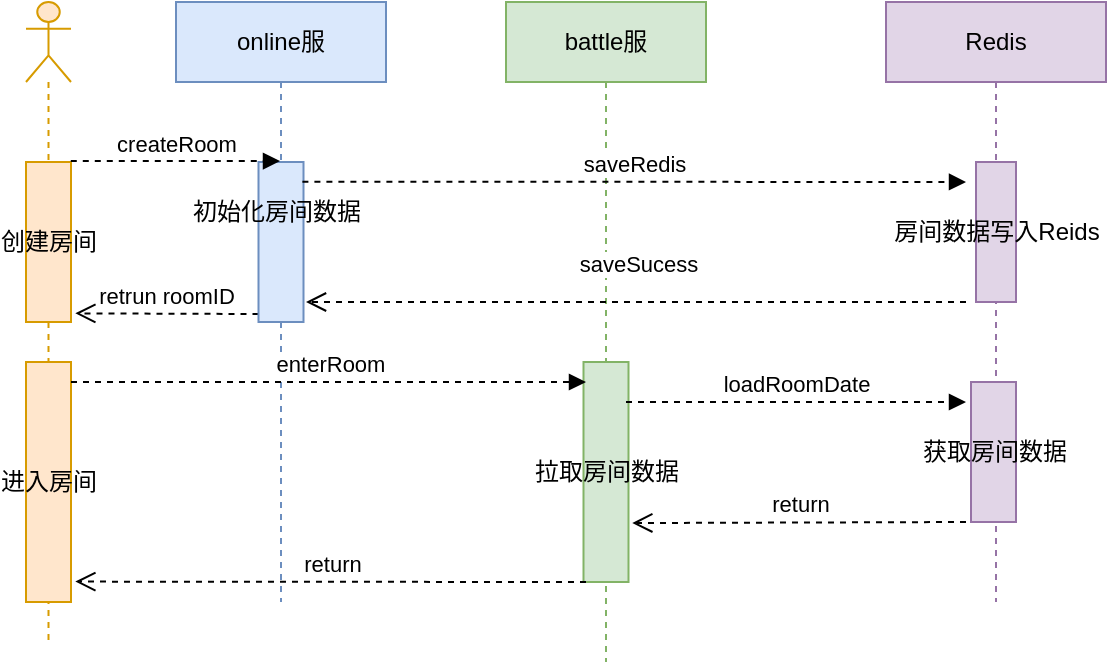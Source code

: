 <mxfile version="20.3.7" type="github">
  <diagram id="e4hU8ujTFWHv5k0BidXy" name="第 1 页">
    <mxGraphModel dx="738" dy="398" grid="1" gridSize="10" guides="1" tooltips="1" connect="1" arrows="1" fold="1" page="1" pageScale="1" pageWidth="827" pageHeight="1169" math="0" shadow="0">
      <root>
        <mxCell id="0" />
        <mxCell id="1" parent="0" />
        <mxCell id="duzU3sQMEg9LIeqVRs8l-12" value="retrun roomID" style="html=1;verticalAlign=bottom;endArrow=open;dashed=1;endSize=8;exitX=0;exitY=0.95;rounded=0;startArrow=none;entryX=1.096;entryY=0.946;entryDx=0;entryDy=0;entryPerimeter=0;" edge="1" source="duzU3sQMEg9LIeqVRs8l-13" parent="1" target="duzU3sQMEg9LIeqVRs8l-39">
          <mxGeometry relative="1" as="geometry">
            <mxPoint x="160" y="196" as="targetPoint" />
          </mxGeometry>
        </mxCell>
        <mxCell id="duzU3sQMEg9LIeqVRs8l-17" value="" style="shape=umlLifeline;participant=umlActor;perimeter=lifelinePerimeter;whiteSpace=wrap;html=1;container=1;collapsible=0;recursiveResize=0;verticalAlign=top;spacingTop=36;outlineConnect=0;fillColor=#ffe6cc;strokeColor=#d79b00;" vertex="1" parent="1">
          <mxGeometry x="120" y="40" width="22.5" height="320" as="geometry" />
        </mxCell>
        <mxCell id="duzU3sQMEg9LIeqVRs8l-39" value="创建房间" style="html=1;points=[];perimeter=orthogonalPerimeter;fillColor=#ffe6cc;strokeColor=#d79b00;" vertex="1" parent="duzU3sQMEg9LIeqVRs8l-17">
          <mxGeometry y="80" width="22.5" height="80" as="geometry" />
        </mxCell>
        <mxCell id="duzU3sQMEg9LIeqVRs8l-40" value="进入房间" style="html=1;points=[];perimeter=orthogonalPerimeter;fillColor=#ffe6cc;strokeColor=#d79b00;" vertex="1" parent="duzU3sQMEg9LIeqVRs8l-17">
          <mxGeometry y="180" width="22.5" height="120" as="geometry" />
        </mxCell>
        <mxCell id="duzU3sQMEg9LIeqVRs8l-31" value="online服" style="shape=umlLifeline;perimeter=lifelinePerimeter;whiteSpace=wrap;html=1;container=1;collapsible=0;recursiveResize=0;outlineConnect=0;fillColor=#dae8fc;strokeColor=#6c8ebf;" vertex="1" parent="1">
          <mxGeometry x="195" y="40" width="105" height="300" as="geometry" />
        </mxCell>
        <mxCell id="duzU3sQMEg9LIeqVRs8l-13" value="" style="html=1;points=[];perimeter=orthogonalPerimeter;fillColor=#dae8fc;strokeColor=#6c8ebf;" vertex="1" parent="duzU3sQMEg9LIeqVRs8l-31">
          <mxGeometry x="41.25" y="80" width="22.5" height="80" as="geometry" />
        </mxCell>
        <mxCell id="duzU3sQMEg9LIeqVRs8l-16" value="初始化房间数据" style="text;html=1;align=center;verticalAlign=middle;resizable=0;points=[];autosize=1;strokeColor=none;fillColor=none;rotation=0;" vertex="1" parent="duzU3sQMEg9LIeqVRs8l-31">
          <mxGeometry x="-5" y="90" width="110" height="30" as="geometry" />
        </mxCell>
        <mxCell id="duzU3sQMEg9LIeqVRs8l-32" value="battle服" style="shape=umlLifeline;perimeter=lifelinePerimeter;whiteSpace=wrap;html=1;container=1;collapsible=0;recursiveResize=0;outlineConnect=0;fillColor=#d5e8d4;strokeColor=#82b366;" vertex="1" parent="1">
          <mxGeometry x="360" y="40" width="100" height="330" as="geometry" />
        </mxCell>
        <mxCell id="duzU3sQMEg9LIeqVRs8l-43" value="拉取房间数据" style="html=1;points=[];perimeter=orthogonalPerimeter;fillColor=#d5e8d4;strokeColor=#82b366;" vertex="1" parent="duzU3sQMEg9LIeqVRs8l-32">
          <mxGeometry x="38.75" y="180" width="22.5" height="110" as="geometry" />
        </mxCell>
        <mxCell id="duzU3sQMEg9LIeqVRs8l-45" value="loadRoomDate" style="html=1;verticalAlign=bottom;endArrow=block;rounded=0;dashed=1;" edge="1" parent="duzU3sQMEg9LIeqVRs8l-32">
          <mxGeometry width="80" relative="1" as="geometry">
            <mxPoint x="60" y="200" as="sourcePoint" />
            <mxPoint x="230" y="200" as="targetPoint" />
          </mxGeometry>
        </mxCell>
        <mxCell id="duzU3sQMEg9LIeqVRs8l-33" value="Redis" style="shape=umlLifeline;perimeter=lifelinePerimeter;whiteSpace=wrap;html=1;container=1;collapsible=0;recursiveResize=0;outlineConnect=0;fillColor=#e1d5e7;strokeColor=#9673a6;" vertex="1" parent="1">
          <mxGeometry x="550" y="40" width="110" height="300" as="geometry" />
        </mxCell>
        <mxCell id="duzU3sQMEg9LIeqVRs8l-35" value="房间数据写入Reids" style="html=1;fillColor=#e1d5e7;strokeColor=#9673a6;" vertex="1" parent="duzU3sQMEg9LIeqVRs8l-33">
          <mxGeometry x="45" y="80" width="20" height="70" as="geometry" />
        </mxCell>
        <mxCell id="duzU3sQMEg9LIeqVRs8l-46" value="获取房间数据" style="html=1;points=[];perimeter=orthogonalPerimeter;fillColor=#e1d5e7;strokeColor=#9673a6;" vertex="1" parent="duzU3sQMEg9LIeqVRs8l-33">
          <mxGeometry x="42.5" y="190" width="22.5" height="70" as="geometry" />
        </mxCell>
        <mxCell id="duzU3sQMEg9LIeqVRs8l-34" value="saveRedis" style="html=1;verticalAlign=bottom;endArrow=block;rounded=0;dashed=1;exitX=0.62;exitY=-0.006;exitDx=0;exitDy=0;exitPerimeter=0;" edge="1" parent="1" source="duzU3sQMEg9LIeqVRs8l-16">
          <mxGeometry width="80" relative="1" as="geometry">
            <mxPoint x="260" y="130" as="sourcePoint" />
            <mxPoint x="590" y="130" as="targetPoint" />
            <Array as="points">
              <mxPoint x="590" y="130" />
            </Array>
          </mxGeometry>
        </mxCell>
        <mxCell id="duzU3sQMEg9LIeqVRs8l-37" value="saveSucess" style="html=1;verticalAlign=bottom;endArrow=open;dashed=1;endSize=8;rounded=0;" edge="1" parent="1">
          <mxGeometry x="-0.007" y="-10" relative="1" as="geometry">
            <mxPoint x="590" y="190" as="sourcePoint" />
            <mxPoint x="260" y="190" as="targetPoint" />
            <mxPoint as="offset" />
          </mxGeometry>
        </mxCell>
        <mxCell id="duzU3sQMEg9LIeqVRs8l-38" value="createRoom" style="html=1;verticalAlign=bottom;endArrow=block;rounded=0;dashed=1;exitX=0.995;exitY=-0.006;exitDx=0;exitDy=0;exitPerimeter=0;" edge="1" parent="1" source="duzU3sQMEg9LIeqVRs8l-39" target="duzU3sQMEg9LIeqVRs8l-31">
          <mxGeometry width="80" relative="1" as="geometry">
            <mxPoint x="130" y="120" as="sourcePoint" />
            <mxPoint x="210" y="120" as="targetPoint" />
          </mxGeometry>
        </mxCell>
        <mxCell id="duzU3sQMEg9LIeqVRs8l-42" value="enterRoom" style="html=1;verticalAlign=bottom;endArrow=block;rounded=0;dashed=1;" edge="1" parent="1">
          <mxGeometry width="80" relative="1" as="geometry">
            <mxPoint x="142.5" y="230" as="sourcePoint" />
            <mxPoint x="400" y="230" as="targetPoint" />
          </mxGeometry>
        </mxCell>
        <mxCell id="duzU3sQMEg9LIeqVRs8l-48" value="return" style="html=1;verticalAlign=bottom;endArrow=open;dashed=1;endSize=8;rounded=0;entryX=1.084;entryY=0.732;entryDx=0;entryDy=0;entryPerimeter=0;" edge="1" parent="1" target="duzU3sQMEg9LIeqVRs8l-43">
          <mxGeometry relative="1" as="geometry">
            <mxPoint x="590" y="300" as="sourcePoint" />
            <mxPoint x="440" y="300" as="targetPoint" />
          </mxGeometry>
        </mxCell>
        <mxCell id="duzU3sQMEg9LIeqVRs8l-52" value="return" style="html=1;verticalAlign=bottom;endArrow=open;dashed=1;endSize=8;rounded=0;entryX=1.096;entryY=0.915;entryDx=0;entryDy=0;entryPerimeter=0;" edge="1" parent="1" target="duzU3sQMEg9LIeqVRs8l-40">
          <mxGeometry relative="1" as="geometry">
            <mxPoint x="400" y="330" as="sourcePoint" />
            <mxPoint x="320" y="330" as="targetPoint" />
          </mxGeometry>
        </mxCell>
      </root>
    </mxGraphModel>
  </diagram>
</mxfile>
